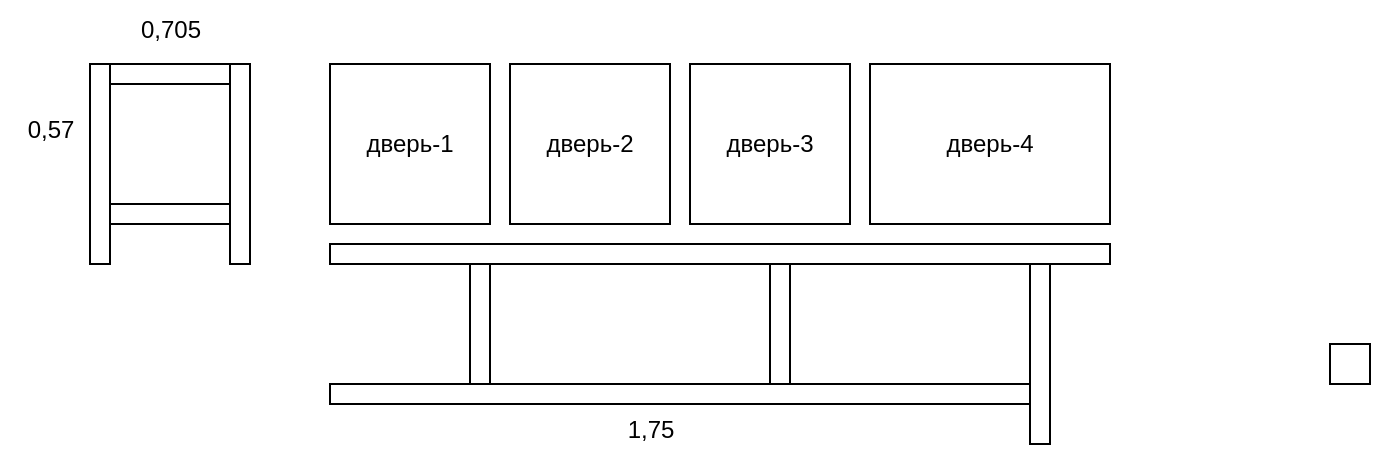 <mxfile version="22.1.21" type="github">
  <diagram name="Page-1" id="uwWy2Oje0rEUISjhghE5">
    <mxGraphModel dx="1821" dy="511" grid="1" gridSize="10" guides="1" tooltips="1" connect="1" arrows="1" fold="1" page="1" pageScale="1" pageWidth="850" pageHeight="1100" math="0" shadow="0">
      <root>
        <mxCell id="0" />
        <mxCell id="1" parent="0" />
        <mxCell id="dMVv1lzjpBWGo2-8nq6g-1" value="дверь-1" style="whiteSpace=wrap;html=1;aspect=fixed;" vertex="1" parent="1">
          <mxGeometry x="160" y="40" width="80" height="80" as="geometry" />
        </mxCell>
        <mxCell id="dMVv1lzjpBWGo2-8nq6g-2" value="дверь-2" style="whiteSpace=wrap;html=1;aspect=fixed;" vertex="1" parent="1">
          <mxGeometry x="250" y="40" width="80" height="80" as="geometry" />
        </mxCell>
        <mxCell id="dMVv1lzjpBWGo2-8nq6g-4" value="дверь-4" style="rounded=0;whiteSpace=wrap;html=1;" vertex="1" parent="1">
          <mxGeometry x="430" y="40" width="120" height="80" as="geometry" />
        </mxCell>
        <mxCell id="dMVv1lzjpBWGo2-8nq6g-5" value="" style="rounded=0;whiteSpace=wrap;html=1;" vertex="1" parent="1">
          <mxGeometry x="40" y="40" width="10" height="100" as="geometry" />
        </mxCell>
        <mxCell id="dMVv1lzjpBWGo2-8nq6g-6" value="" style="rounded=0;whiteSpace=wrap;html=1;" vertex="1" parent="1">
          <mxGeometry x="110" y="40" width="10" height="100" as="geometry" />
        </mxCell>
        <mxCell id="dMVv1lzjpBWGo2-8nq6g-7" value="" style="rounded=0;whiteSpace=wrap;html=1;" vertex="1" parent="1">
          <mxGeometry x="50" y="40" width="60" height="10" as="geometry" />
        </mxCell>
        <mxCell id="dMVv1lzjpBWGo2-8nq6g-8" value="" style="rounded=0;whiteSpace=wrap;html=1;" vertex="1" parent="1">
          <mxGeometry x="50" y="110" width="60" height="10" as="geometry" />
        </mxCell>
        <mxCell id="dMVv1lzjpBWGo2-8nq6g-9" value="" style="rounded=0;whiteSpace=wrap;html=1;" vertex="1" parent="1">
          <mxGeometry x="160" y="130" width="390" height="10" as="geometry" />
        </mxCell>
        <mxCell id="dMVv1lzjpBWGo2-8nq6g-10" value="" style="rounded=0;whiteSpace=wrap;html=1;" vertex="1" parent="1">
          <mxGeometry x="160" y="200" width="350" height="10" as="geometry" />
        </mxCell>
        <mxCell id="dMVv1lzjpBWGo2-8nq6g-11" value="" style="whiteSpace=wrap;html=1;aspect=fixed;" vertex="1" parent="1">
          <mxGeometry x="660" y="180" width="20" height="20" as="geometry" />
        </mxCell>
        <mxCell id="dMVv1lzjpBWGo2-8nq6g-13" value="" style="rounded=0;whiteSpace=wrap;html=1;" vertex="1" parent="1">
          <mxGeometry x="510" y="140" width="10" height="90" as="geometry" />
        </mxCell>
        <mxCell id="dMVv1lzjpBWGo2-8nq6g-14" value="дверь-3" style="whiteSpace=wrap;html=1;aspect=fixed;" vertex="1" parent="1">
          <mxGeometry x="340" y="40" width="80" height="80" as="geometry" />
        </mxCell>
        <mxCell id="dMVv1lzjpBWGo2-8nq6g-16" value="" style="rounded=0;whiteSpace=wrap;html=1;" vertex="1" parent="1">
          <mxGeometry x="230" y="140" width="10" height="60" as="geometry" />
        </mxCell>
        <mxCell id="dMVv1lzjpBWGo2-8nq6g-17" value="" style="rounded=0;whiteSpace=wrap;html=1;" vertex="1" parent="1">
          <mxGeometry x="380" y="140" width="10" height="60" as="geometry" />
        </mxCell>
        <mxCell id="dMVv1lzjpBWGo2-8nq6g-18" value="0,705" style="text;html=1;align=center;verticalAlign=middle;resizable=0;points=[];autosize=1;strokeColor=none;fillColor=none;" vertex="1" parent="1">
          <mxGeometry x="55" y="8" width="50" height="30" as="geometry" />
        </mxCell>
        <mxCell id="dMVv1lzjpBWGo2-8nq6g-19" value="0,57" style="text;html=1;align=center;verticalAlign=middle;resizable=0;points=[];autosize=1;strokeColor=none;fillColor=none;" vertex="1" parent="1">
          <mxGeometry x="-5" y="58" width="50" height="30" as="geometry" />
        </mxCell>
        <mxCell id="dMVv1lzjpBWGo2-8nq6g-20" value="1,75" style="text;html=1;align=center;verticalAlign=middle;resizable=0;points=[];autosize=1;strokeColor=none;fillColor=none;" vertex="1" parent="1">
          <mxGeometry x="295" y="208" width="50" height="30" as="geometry" />
        </mxCell>
      </root>
    </mxGraphModel>
  </diagram>
</mxfile>
